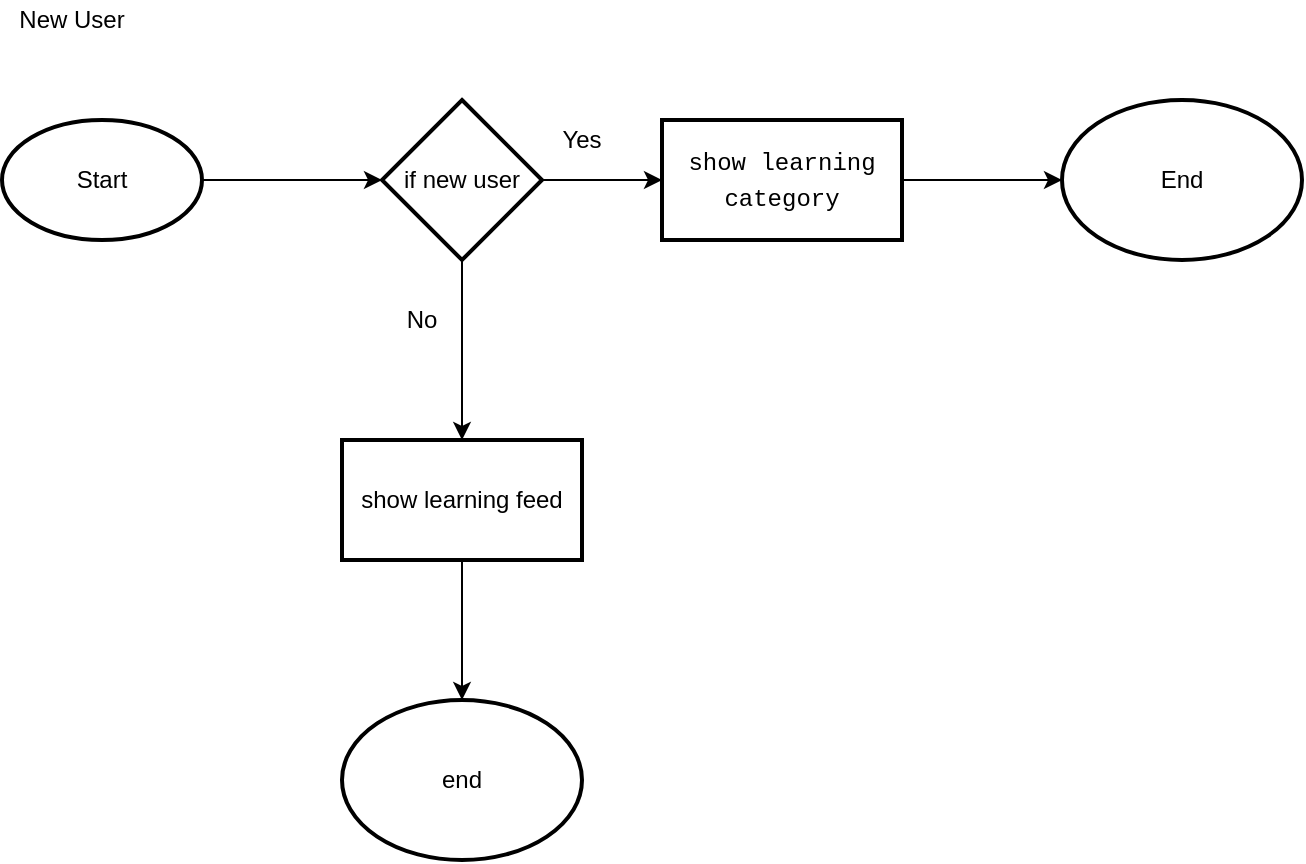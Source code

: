<mxfile>
    <diagram id="ECykKp6EYep3odoIdHcC" name="Page-1">
        <mxGraphModel dx="578" dy="573" grid="1" gridSize="10" guides="1" tooltips="1" connect="1" arrows="1" fold="1" page="1" pageScale="1" pageWidth="850" pageHeight="1100" math="0" shadow="0">
            <root>
                <mxCell id="0"/>
                <mxCell id="1" parent="0"/>
                <mxCell id="12" value="" style="edgeStyle=orthogonalEdgeStyle;rounded=0;orthogonalLoop=1;jettySize=auto;html=1;" edge="1" parent="1" source="8" target="11">
                    <mxGeometry relative="1" as="geometry"/>
                </mxCell>
                <mxCell id="8" value="Start" style="strokeWidth=2;html=1;shape=mxgraph.flowchart.start_1;whiteSpace=wrap;" vertex="1" parent="1">
                    <mxGeometry x="80" y="200" width="100" height="60" as="geometry"/>
                </mxCell>
                <mxCell id="14" value="" style="edgeStyle=orthogonalEdgeStyle;rounded=0;orthogonalLoop=1;jettySize=auto;html=1;" edge="1" parent="1" source="11" target="13">
                    <mxGeometry relative="1" as="geometry"/>
                </mxCell>
                <mxCell id="16" value="" style="edgeStyle=orthogonalEdgeStyle;rounded=0;orthogonalLoop=1;jettySize=auto;html=1;" edge="1" parent="1" source="11" target="15">
                    <mxGeometry relative="1" as="geometry"/>
                </mxCell>
                <mxCell id="11" value="if new user" style="rhombus;whiteSpace=wrap;html=1;strokeWidth=2;" vertex="1" parent="1">
                    <mxGeometry x="270" y="190" width="80" height="80" as="geometry"/>
                </mxCell>
                <mxCell id="20" value="" style="edgeStyle=orthogonalEdgeStyle;rounded=0;orthogonalLoop=1;jettySize=auto;html=1;" edge="1" parent="1" source="13" target="19">
                    <mxGeometry relative="1" as="geometry"/>
                </mxCell>
                <mxCell id="13" value="show learning feed" style="whiteSpace=wrap;html=1;strokeWidth=2;" vertex="1" parent="1">
                    <mxGeometry x="250" y="360" width="120" height="60" as="geometry"/>
                </mxCell>
                <mxCell id="22" value="" style="edgeStyle=orthogonalEdgeStyle;rounded=0;orthogonalLoop=1;jettySize=auto;html=1;" edge="1" parent="1" source="15" target="21">
                    <mxGeometry relative="1" as="geometry"/>
                </mxCell>
                <mxCell id="15" value="&lt;div style=&quot;background-color: rgb(255 , 255 , 255) ; font-family: &amp;#34;menlo&amp;#34; , &amp;#34;monaco&amp;#34; , &amp;#34;courier new&amp;#34; , monospace ; line-height: 18px&quot;&gt;show learning category &lt;/div&gt;" style="whiteSpace=wrap;html=1;strokeWidth=2;" vertex="1" parent="1">
                    <mxGeometry x="410" y="200" width="120" height="60" as="geometry"/>
                </mxCell>
                <mxCell id="17" value="Yes" style="text;html=1;strokeColor=none;fillColor=none;align=center;verticalAlign=middle;whiteSpace=wrap;rounded=0;" vertex="1" parent="1">
                    <mxGeometry x="350" y="200" width="40" height="20" as="geometry"/>
                </mxCell>
                <mxCell id="18" value="No" style="text;html=1;strokeColor=none;fillColor=none;align=center;verticalAlign=middle;whiteSpace=wrap;rounded=0;" vertex="1" parent="1">
                    <mxGeometry x="270" y="290" width="40" height="20" as="geometry"/>
                </mxCell>
                <mxCell id="19" value="end" style="ellipse;whiteSpace=wrap;html=1;strokeWidth=2;" vertex="1" parent="1">
                    <mxGeometry x="250" y="490" width="120" height="80" as="geometry"/>
                </mxCell>
                <mxCell id="21" value="End" style="ellipse;whiteSpace=wrap;html=1;strokeWidth=2;" vertex="1" parent="1">
                    <mxGeometry x="610" y="190" width="120" height="80" as="geometry"/>
                </mxCell>
                <mxCell id="23" value="New User" style="text;html=1;strokeColor=none;fillColor=none;align=center;verticalAlign=middle;whiteSpace=wrap;rounded=0;" vertex="1" parent="1">
                    <mxGeometry x="80" y="140" width="70" height="20" as="geometry"/>
                </mxCell>
            </root>
        </mxGraphModel>
    </diagram>
</mxfile>